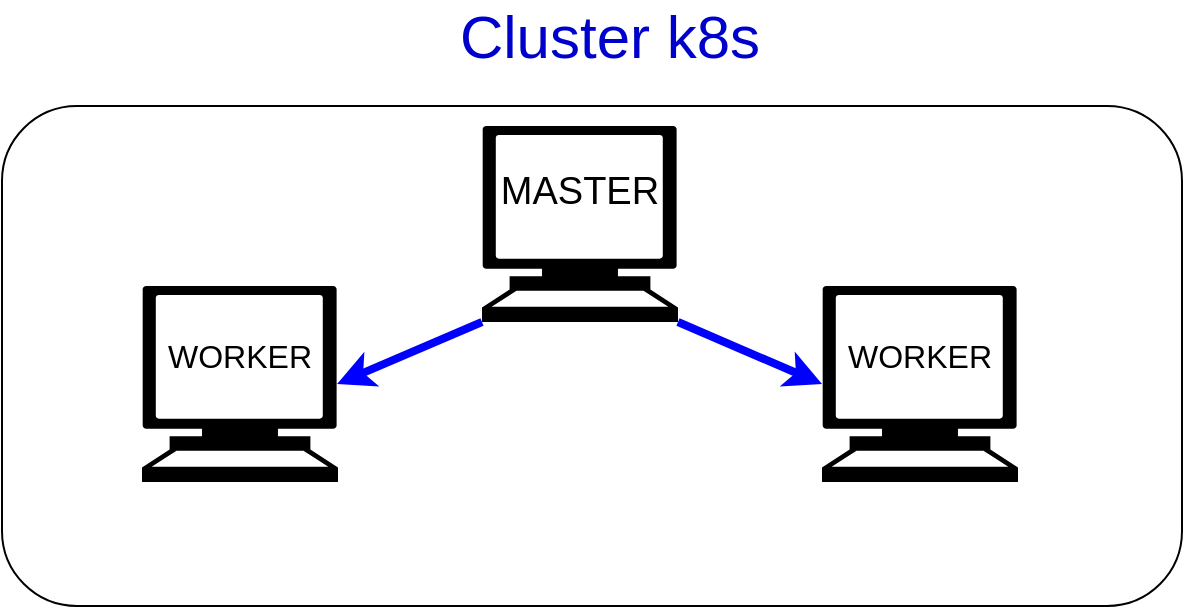<mxfile version="14.4.7" type="github">
  <diagram id="gvjj1tVjjI1yKPShJQQQ" name="Page-1">
    <mxGraphModel dx="946" dy="537" grid="1" gridSize="10" guides="1" tooltips="1" connect="1" arrows="1" fold="1" page="1" pageScale="1" pageWidth="827" pageHeight="1169" math="0" shadow="0">
      <root>
        <mxCell id="0" />
        <mxCell id="1" parent="0" />
        <mxCell id="-rqV6nJy0CtMbPxO1fcB-5" value="" style="rounded=1;whiteSpace=wrap;html=1;shadow=0;glass=0;sketch=0;fillColor=none;" vertex="1" parent="1">
          <mxGeometry x="110" y="100" width="590" height="250" as="geometry" />
        </mxCell>
        <mxCell id="-rqV6nJy0CtMbPxO1fcB-1" value="" style="shape=mxgraph.signs.tech.computer;html=1;pointerEvents=1;fillColor=#000000;strokeColor=none;verticalLabelPosition=bottom;verticalAlign=top;align=center;" vertex="1" parent="1">
          <mxGeometry x="180" y="190" width="98" height="98" as="geometry" />
        </mxCell>
        <mxCell id="-rqV6nJy0CtMbPxO1fcB-2" value="" style="shape=mxgraph.signs.tech.computer;html=1;pointerEvents=1;fillColor=#000000;strokeColor=none;verticalLabelPosition=bottom;verticalAlign=top;align=center;" vertex="1" parent="1">
          <mxGeometry x="350" y="110" width="98" height="98" as="geometry" />
        </mxCell>
        <mxCell id="-rqV6nJy0CtMbPxO1fcB-3" value="" style="shape=mxgraph.signs.tech.computer;html=1;pointerEvents=1;fillColor=#000000;strokeColor=none;verticalLabelPosition=bottom;verticalAlign=top;align=center;" vertex="1" parent="1">
          <mxGeometry x="520" y="190" width="98" height="98" as="geometry" />
        </mxCell>
        <mxCell id="-rqV6nJy0CtMbPxO1fcB-7" value="Cluster k8s" style="text;html=1;strokeColor=none;fillColor=none;align=center;verticalAlign=middle;whiteSpace=wrap;rounded=0;shadow=0;glass=0;sketch=0;fontSize=30;fontColor=#0000CC;" vertex="1" parent="1">
          <mxGeometry x="336" y="50" width="156" height="30" as="geometry" />
        </mxCell>
        <mxCell id="-rqV6nJy0CtMbPxO1fcB-8" value="MASTER" style="text;html=1;strokeColor=none;fillColor=none;align=center;verticalAlign=middle;whiteSpace=wrap;rounded=0;shadow=0;glass=0;sketch=0;fontSize=19;" vertex="1" parent="1">
          <mxGeometry x="364" y="133" width="70" height="20" as="geometry" />
        </mxCell>
        <mxCell id="-rqV6nJy0CtMbPxO1fcB-9" value="&lt;font style=&quot;font-size: 16px&quot;&gt;WORKER&lt;/font&gt;" style="text;html=1;strokeColor=none;fillColor=none;align=center;verticalAlign=middle;whiteSpace=wrap;rounded=0;shadow=0;glass=0;sketch=0;fontSize=19;" vertex="1" parent="1">
          <mxGeometry x="194" y="215" width="70" height="20" as="geometry" />
        </mxCell>
        <mxCell id="-rqV6nJy0CtMbPxO1fcB-10" value="&lt;font style=&quot;font-size: 16px&quot;&gt;WORKER&lt;/font&gt;" style="text;html=1;strokeColor=none;fillColor=none;align=center;verticalAlign=middle;whiteSpace=wrap;rounded=0;shadow=0;glass=0;sketch=0;fontSize=19;" vertex="1" parent="1">
          <mxGeometry x="534" y="215" width="70" height="20" as="geometry" />
        </mxCell>
        <mxCell id="-rqV6nJy0CtMbPxO1fcB-15" value="" style="endArrow=classic;html=1;fontSize=19;fontColor=#000000;exitX=0;exitY=1;exitDx=0;exitDy=0;exitPerimeter=0;entryX=0.995;entryY=0.5;entryDx=0;entryDy=0;entryPerimeter=0;strokeWidth=4;strokeColor=#0000FF;" edge="1" parent="1" source="-rqV6nJy0CtMbPxO1fcB-2" target="-rqV6nJy0CtMbPxO1fcB-1">
          <mxGeometry width="50" height="50" relative="1" as="geometry">
            <mxPoint x="390" y="310" as="sourcePoint" />
            <mxPoint x="440" y="260" as="targetPoint" />
          </mxGeometry>
        </mxCell>
        <mxCell id="-rqV6nJy0CtMbPxO1fcB-16" value="" style="endArrow=classic;html=1;fontSize=19;fontColor=#000000;exitX=1;exitY=1;exitDx=0;exitDy=0;exitPerimeter=0;entryX=0;entryY=0.5;entryDx=0;entryDy=0;entryPerimeter=0;strokeWidth=4;strokeColor=#0000FF;" edge="1" parent="1" source="-rqV6nJy0CtMbPxO1fcB-2" target="-rqV6nJy0CtMbPxO1fcB-3">
          <mxGeometry width="50" height="50" relative="1" as="geometry">
            <mxPoint x="360" y="218" as="sourcePoint" />
            <mxPoint x="287.51" y="249" as="targetPoint" />
            <Array as="points" />
          </mxGeometry>
        </mxCell>
      </root>
    </mxGraphModel>
  </diagram>
</mxfile>
